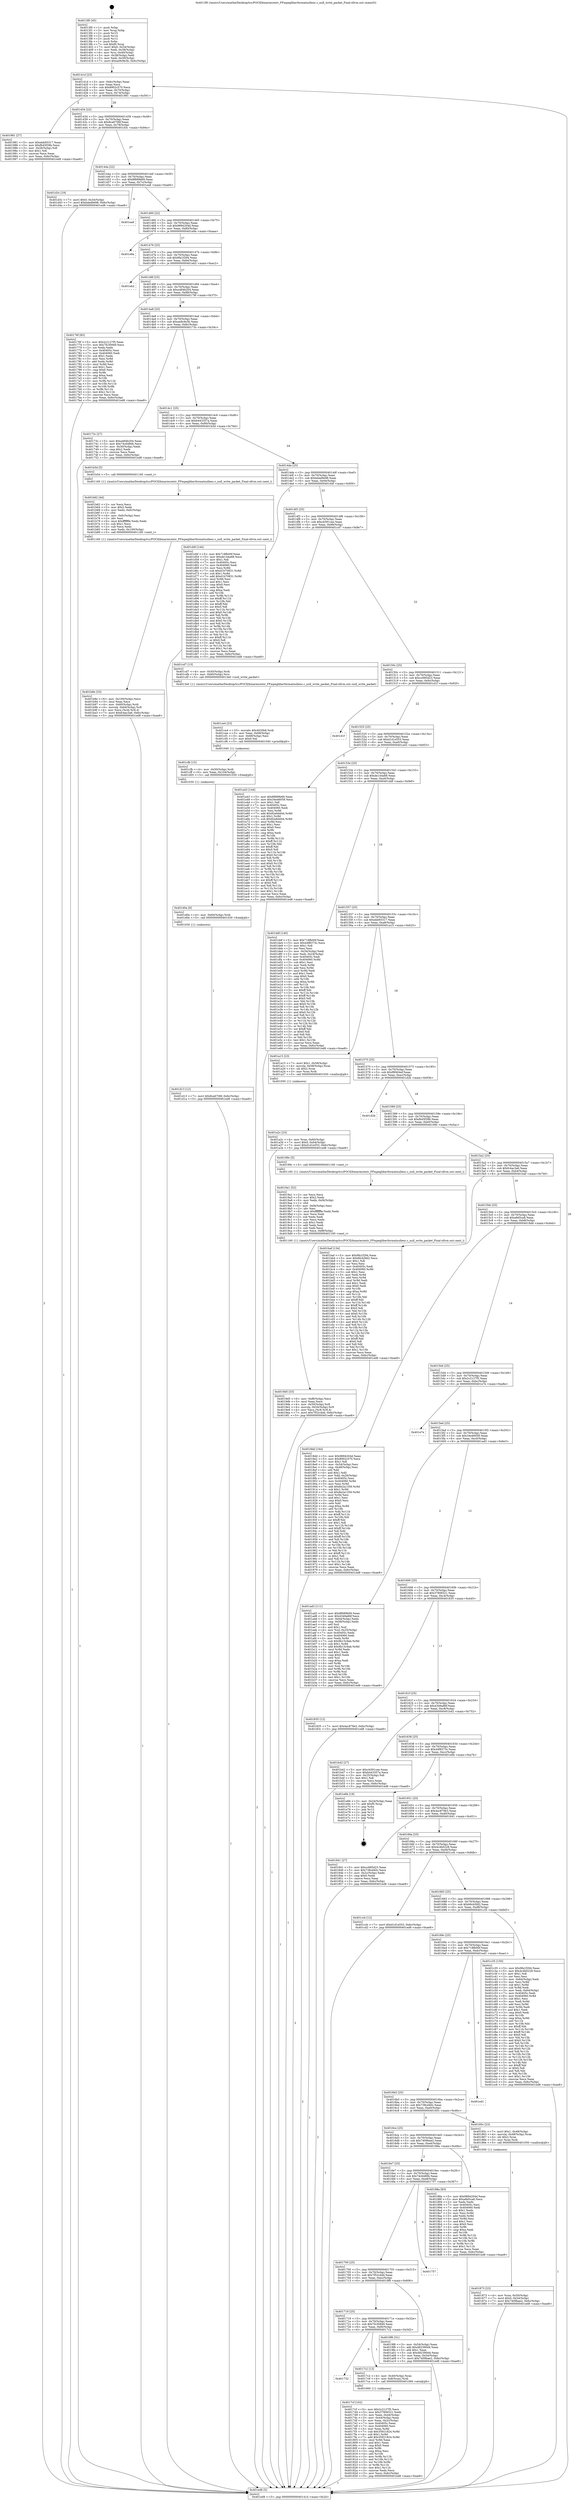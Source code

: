 digraph "0x4013f0" {
  label = "0x4013f0 (/mnt/c/Users/mathe/Desktop/tcc/POCII/binaries/extr_FFmpeglibavformatnullenc.c_null_write_packet_Final-ollvm.out::main(0))"
  labelloc = "t"
  node[shape=record]

  Entry [label="",width=0.3,height=0.3,shape=circle,fillcolor=black,style=filled]
  "0x40141d" [label="{
     0x40141d [23]\l
     | [instrs]\l
     &nbsp;&nbsp;0x40141d \<+3\>: mov -0x6c(%rbp),%eax\l
     &nbsp;&nbsp;0x401420 \<+2\>: mov %eax,%ecx\l
     &nbsp;&nbsp;0x401422 \<+6\>: sub $0x8902c570,%ecx\l
     &nbsp;&nbsp;0x401428 \<+3\>: mov %eax,-0x70(%rbp)\l
     &nbsp;&nbsp;0x40142b \<+3\>: mov %ecx,-0x74(%rbp)\l
     &nbsp;&nbsp;0x40142e \<+6\>: je 0000000000401981 \<main+0x591\>\l
  }"]
  "0x401981" [label="{
     0x401981 [27]\l
     | [instrs]\l
     &nbsp;&nbsp;0x401981 \<+5\>: mov $0xebb93317,%eax\l
     &nbsp;&nbsp;0x401986 \<+5\>: mov $0xfb45f39b,%ecx\l
     &nbsp;&nbsp;0x40198b \<+3\>: mov -0x26(%rbp),%dl\l
     &nbsp;&nbsp;0x40198e \<+3\>: test $0x1,%dl\l
     &nbsp;&nbsp;0x401991 \<+3\>: cmovne %ecx,%eax\l
     &nbsp;&nbsp;0x401994 \<+3\>: mov %eax,-0x6c(%rbp)\l
     &nbsp;&nbsp;0x401997 \<+5\>: jmp 0000000000401ed8 \<main+0xae8\>\l
  }"]
  "0x401434" [label="{
     0x401434 [22]\l
     | [instrs]\l
     &nbsp;&nbsp;0x401434 \<+5\>: jmp 0000000000401439 \<main+0x49\>\l
     &nbsp;&nbsp;0x401439 \<+3\>: mov -0x70(%rbp),%eax\l
     &nbsp;&nbsp;0x40143c \<+5\>: sub $0x8ca6706f,%eax\l
     &nbsp;&nbsp;0x401441 \<+3\>: mov %eax,-0x78(%rbp)\l
     &nbsp;&nbsp;0x401444 \<+6\>: je 0000000000401d3c \<main+0x94c\>\l
  }"]
  Exit [label="",width=0.3,height=0.3,shape=circle,fillcolor=black,style=filled,peripheries=2]
  "0x401d3c" [label="{
     0x401d3c [19]\l
     | [instrs]\l
     &nbsp;&nbsp;0x401d3c \<+7\>: movl $0x0,-0x34(%rbp)\l
     &nbsp;&nbsp;0x401d43 \<+7\>: movl $0xbdad9e98,-0x6c(%rbp)\l
     &nbsp;&nbsp;0x401d4a \<+5\>: jmp 0000000000401ed8 \<main+0xae8\>\l
  }"]
  "0x40144a" [label="{
     0x40144a [22]\l
     | [instrs]\l
     &nbsp;&nbsp;0x40144a \<+5\>: jmp 000000000040144f \<main+0x5f\>\l
     &nbsp;&nbsp;0x40144f \<+3\>: mov -0x70(%rbp),%eax\l
     &nbsp;&nbsp;0x401452 \<+5\>: sub $0x8f689b69,%eax\l
     &nbsp;&nbsp;0x401457 \<+3\>: mov %eax,-0x7c(%rbp)\l
     &nbsp;&nbsp;0x40145a \<+6\>: je 0000000000401ea6 \<main+0xab6\>\l
  }"]
  "0x401d13" [label="{
     0x401d13 [12]\l
     | [instrs]\l
     &nbsp;&nbsp;0x401d13 \<+7\>: movl $0x8ca6706f,-0x6c(%rbp)\l
     &nbsp;&nbsp;0x401d1a \<+5\>: jmp 0000000000401ed8 \<main+0xae8\>\l
  }"]
  "0x401ea6" [label="{
     0x401ea6\l
  }", style=dashed]
  "0x401460" [label="{
     0x401460 [22]\l
     | [instrs]\l
     &nbsp;&nbsp;0x401460 \<+5\>: jmp 0000000000401465 \<main+0x75\>\l
     &nbsp;&nbsp;0x401465 \<+3\>: mov -0x70(%rbp),%eax\l
     &nbsp;&nbsp;0x401468 \<+5\>: sub $0x9894204d,%eax\l
     &nbsp;&nbsp;0x40146d \<+3\>: mov %eax,-0x80(%rbp)\l
     &nbsp;&nbsp;0x401470 \<+6\>: je 0000000000401e9a \<main+0xaaa\>\l
  }"]
  "0x401d0a" [label="{
     0x401d0a [9]\l
     | [instrs]\l
     &nbsp;&nbsp;0x401d0a \<+4\>: mov -0x60(%rbp),%rdi\l
     &nbsp;&nbsp;0x401d0e \<+5\>: call 0000000000401030 \<free@plt\>\l
     | [calls]\l
     &nbsp;&nbsp;0x401030 \{1\} (unknown)\l
  }"]
  "0x401e9a" [label="{
     0x401e9a\l
  }", style=dashed]
  "0x401476" [label="{
     0x401476 [25]\l
     | [instrs]\l
     &nbsp;&nbsp;0x401476 \<+5\>: jmp 000000000040147b \<main+0x8b\>\l
     &nbsp;&nbsp;0x40147b \<+3\>: mov -0x70(%rbp),%eax\l
     &nbsp;&nbsp;0x40147e \<+5\>: sub $0x9fa1f294,%eax\l
     &nbsp;&nbsp;0x401483 \<+6\>: mov %eax,-0x84(%rbp)\l
     &nbsp;&nbsp;0x401489 \<+6\>: je 0000000000401eb2 \<main+0xac2\>\l
  }"]
  "0x401cfb" [label="{
     0x401cfb [15]\l
     | [instrs]\l
     &nbsp;&nbsp;0x401cfb \<+4\>: mov -0x50(%rbp),%rdi\l
     &nbsp;&nbsp;0x401cff \<+6\>: mov %eax,-0x104(%rbp)\l
     &nbsp;&nbsp;0x401d05 \<+5\>: call 0000000000401030 \<free@plt\>\l
     | [calls]\l
     &nbsp;&nbsp;0x401030 \{1\} (unknown)\l
  }"]
  "0x401eb2" [label="{
     0x401eb2\l
  }", style=dashed]
  "0x40148f" [label="{
     0x40148f [25]\l
     | [instrs]\l
     &nbsp;&nbsp;0x40148f \<+5\>: jmp 0000000000401494 \<main+0xa4\>\l
     &nbsp;&nbsp;0x401494 \<+3\>: mov -0x70(%rbp),%eax\l
     &nbsp;&nbsp;0x401497 \<+5\>: sub $0xa484b204,%eax\l
     &nbsp;&nbsp;0x40149c \<+6\>: mov %eax,-0x88(%rbp)\l
     &nbsp;&nbsp;0x4014a2 \<+6\>: je 000000000040176f \<main+0x37f\>\l
  }"]
  "0x401ce4" [label="{
     0x401ce4 [23]\l
     | [instrs]\l
     &nbsp;&nbsp;0x401ce4 \<+10\>: movabs $0x4020b6,%rdi\l
     &nbsp;&nbsp;0x401cee \<+3\>: mov %eax,-0x68(%rbp)\l
     &nbsp;&nbsp;0x401cf1 \<+3\>: mov -0x68(%rbp),%esi\l
     &nbsp;&nbsp;0x401cf4 \<+2\>: mov $0x0,%al\l
     &nbsp;&nbsp;0x401cf6 \<+5\>: call 0000000000401040 \<printf@plt\>\l
     | [calls]\l
     &nbsp;&nbsp;0x401040 \{1\} (unknown)\l
  }"]
  "0x40176f" [label="{
     0x40176f [83]\l
     | [instrs]\l
     &nbsp;&nbsp;0x40176f \<+5\>: mov $0x2c2127f5,%eax\l
     &nbsp;&nbsp;0x401774 \<+5\>: mov $0x7fc30949,%ecx\l
     &nbsp;&nbsp;0x401779 \<+2\>: xor %edx,%edx\l
     &nbsp;&nbsp;0x40177b \<+7\>: mov 0x40405c,%esi\l
     &nbsp;&nbsp;0x401782 \<+7\>: mov 0x404060,%edi\l
     &nbsp;&nbsp;0x401789 \<+3\>: sub $0x1,%edx\l
     &nbsp;&nbsp;0x40178c \<+3\>: mov %esi,%r8d\l
     &nbsp;&nbsp;0x40178f \<+3\>: add %edx,%r8d\l
     &nbsp;&nbsp;0x401792 \<+4\>: imul %r8d,%esi\l
     &nbsp;&nbsp;0x401796 \<+3\>: and $0x1,%esi\l
     &nbsp;&nbsp;0x401799 \<+3\>: cmp $0x0,%esi\l
     &nbsp;&nbsp;0x40179c \<+4\>: sete %r9b\l
     &nbsp;&nbsp;0x4017a0 \<+3\>: cmp $0xa,%edi\l
     &nbsp;&nbsp;0x4017a3 \<+4\>: setl %r10b\l
     &nbsp;&nbsp;0x4017a7 \<+3\>: mov %r9b,%r11b\l
     &nbsp;&nbsp;0x4017aa \<+3\>: and %r10b,%r11b\l
     &nbsp;&nbsp;0x4017ad \<+3\>: xor %r10b,%r9b\l
     &nbsp;&nbsp;0x4017b0 \<+3\>: or %r9b,%r11b\l
     &nbsp;&nbsp;0x4017b3 \<+4\>: test $0x1,%r11b\l
     &nbsp;&nbsp;0x4017b7 \<+3\>: cmovne %ecx,%eax\l
     &nbsp;&nbsp;0x4017ba \<+3\>: mov %eax,-0x6c(%rbp)\l
     &nbsp;&nbsp;0x4017bd \<+5\>: jmp 0000000000401ed8 \<main+0xae8\>\l
  }"]
  "0x4014a8" [label="{
     0x4014a8 [25]\l
     | [instrs]\l
     &nbsp;&nbsp;0x4014a8 \<+5\>: jmp 00000000004014ad \<main+0xbd\>\l
     &nbsp;&nbsp;0x4014ad \<+3\>: mov -0x70(%rbp),%eax\l
     &nbsp;&nbsp;0x4014b0 \<+5\>: sub $0xae9c9e3b,%eax\l
     &nbsp;&nbsp;0x4014b5 \<+6\>: mov %eax,-0x8c(%rbp)\l
     &nbsp;&nbsp;0x4014bb \<+6\>: je 000000000040173c \<main+0x34c\>\l
  }"]
  "0x401b8e" [label="{
     0x401b8e [33]\l
     | [instrs]\l
     &nbsp;&nbsp;0x401b8e \<+6\>: mov -0x100(%rbp),%ecx\l
     &nbsp;&nbsp;0x401b94 \<+3\>: imul %eax,%ecx\l
     &nbsp;&nbsp;0x401b97 \<+4\>: mov -0x60(%rbp),%rdi\l
     &nbsp;&nbsp;0x401b9b \<+4\>: movslq -0x64(%rbp),%r8\l
     &nbsp;&nbsp;0x401b9f \<+4\>: mov %ecx,(%rdi,%r8,4)\l
     &nbsp;&nbsp;0x401ba3 \<+7\>: movl $0xfc4ac3a6,-0x6c(%rbp)\l
     &nbsp;&nbsp;0x401baa \<+5\>: jmp 0000000000401ed8 \<main+0xae8\>\l
  }"]
  "0x40173c" [label="{
     0x40173c [27]\l
     | [instrs]\l
     &nbsp;&nbsp;0x40173c \<+5\>: mov $0xa484b204,%eax\l
     &nbsp;&nbsp;0x401741 \<+5\>: mov $0x74c6480b,%ecx\l
     &nbsp;&nbsp;0x401746 \<+3\>: mov -0x30(%rbp),%edx\l
     &nbsp;&nbsp;0x401749 \<+3\>: cmp $0x2,%edx\l
     &nbsp;&nbsp;0x40174c \<+3\>: cmovne %ecx,%eax\l
     &nbsp;&nbsp;0x40174f \<+3\>: mov %eax,-0x6c(%rbp)\l
     &nbsp;&nbsp;0x401752 \<+5\>: jmp 0000000000401ed8 \<main+0xae8\>\l
  }"]
  "0x4014c1" [label="{
     0x4014c1 [25]\l
     | [instrs]\l
     &nbsp;&nbsp;0x4014c1 \<+5\>: jmp 00000000004014c6 \<main+0xd6\>\l
     &nbsp;&nbsp;0x4014c6 \<+3\>: mov -0x70(%rbp),%eax\l
     &nbsp;&nbsp;0x4014c9 \<+5\>: sub $0xb443357a,%eax\l
     &nbsp;&nbsp;0x4014ce \<+6\>: mov %eax,-0x90(%rbp)\l
     &nbsp;&nbsp;0x4014d4 \<+6\>: je 0000000000401b5d \<main+0x76d\>\l
  }"]
  "0x401ed8" [label="{
     0x401ed8 [5]\l
     | [instrs]\l
     &nbsp;&nbsp;0x401ed8 \<+5\>: jmp 000000000040141d \<main+0x2d\>\l
  }"]
  "0x4013f0" [label="{
     0x4013f0 [45]\l
     | [instrs]\l
     &nbsp;&nbsp;0x4013f0 \<+1\>: push %rbp\l
     &nbsp;&nbsp;0x4013f1 \<+3\>: mov %rsp,%rbp\l
     &nbsp;&nbsp;0x4013f4 \<+2\>: push %r15\l
     &nbsp;&nbsp;0x4013f6 \<+2\>: push %r14\l
     &nbsp;&nbsp;0x4013f8 \<+2\>: push %r12\l
     &nbsp;&nbsp;0x4013fa \<+1\>: push %rbx\l
     &nbsp;&nbsp;0x4013fb \<+7\>: sub $0xf0,%rsp\l
     &nbsp;&nbsp;0x401402 \<+7\>: movl $0x0,-0x34(%rbp)\l
     &nbsp;&nbsp;0x401409 \<+3\>: mov %edi,-0x38(%rbp)\l
     &nbsp;&nbsp;0x40140c \<+4\>: mov %rsi,-0x40(%rbp)\l
     &nbsp;&nbsp;0x401410 \<+3\>: mov -0x38(%rbp),%edi\l
     &nbsp;&nbsp;0x401413 \<+3\>: mov %edi,-0x30(%rbp)\l
     &nbsp;&nbsp;0x401416 \<+7\>: movl $0xae9c9e3b,-0x6c(%rbp)\l
  }"]
  "0x401b62" [label="{
     0x401b62 [44]\l
     | [instrs]\l
     &nbsp;&nbsp;0x401b62 \<+2\>: xor %ecx,%ecx\l
     &nbsp;&nbsp;0x401b64 \<+5\>: mov $0x2,%edx\l
     &nbsp;&nbsp;0x401b69 \<+6\>: mov %edx,-0xfc(%rbp)\l
     &nbsp;&nbsp;0x401b6f \<+1\>: cltd\l
     &nbsp;&nbsp;0x401b70 \<+6\>: mov -0xfc(%rbp),%esi\l
     &nbsp;&nbsp;0x401b76 \<+2\>: idiv %esi\l
     &nbsp;&nbsp;0x401b78 \<+6\>: imul $0xfffffffe,%edx,%edx\l
     &nbsp;&nbsp;0x401b7e \<+3\>: sub $0x1,%ecx\l
     &nbsp;&nbsp;0x401b81 \<+2\>: sub %ecx,%edx\l
     &nbsp;&nbsp;0x401b83 \<+6\>: mov %edx,-0x100(%rbp)\l
     &nbsp;&nbsp;0x401b89 \<+5\>: call 0000000000401160 \<next_i\>\l
     | [calls]\l
     &nbsp;&nbsp;0x401160 \{1\} (/mnt/c/Users/mathe/Desktop/tcc/POCII/binaries/extr_FFmpeglibavformatnullenc.c_null_write_packet_Final-ollvm.out::next_i)\l
  }"]
  "0x401b5d" [label="{
     0x401b5d [5]\l
     | [instrs]\l
     &nbsp;&nbsp;0x401b5d \<+5\>: call 0000000000401160 \<next_i\>\l
     | [calls]\l
     &nbsp;&nbsp;0x401160 \{1\} (/mnt/c/Users/mathe/Desktop/tcc/POCII/binaries/extr_FFmpeglibavformatnullenc.c_null_write_packet_Final-ollvm.out::next_i)\l
  }"]
  "0x4014da" [label="{
     0x4014da [25]\l
     | [instrs]\l
     &nbsp;&nbsp;0x4014da \<+5\>: jmp 00000000004014df \<main+0xef\>\l
     &nbsp;&nbsp;0x4014df \<+3\>: mov -0x70(%rbp),%eax\l
     &nbsp;&nbsp;0x4014e2 \<+5\>: sub $0xbdad9e98,%eax\l
     &nbsp;&nbsp;0x4014e7 \<+6\>: mov %eax,-0x94(%rbp)\l
     &nbsp;&nbsp;0x4014ed \<+6\>: je 0000000000401d4f \<main+0x95f\>\l
  }"]
  "0x401a2c" [label="{
     0x401a2c [23]\l
     | [instrs]\l
     &nbsp;&nbsp;0x401a2c \<+4\>: mov %rax,-0x60(%rbp)\l
     &nbsp;&nbsp;0x401a30 \<+7\>: movl $0x0,-0x64(%rbp)\l
     &nbsp;&nbsp;0x401a37 \<+7\>: movl $0xd1d1e553,-0x6c(%rbp)\l
     &nbsp;&nbsp;0x401a3e \<+5\>: jmp 0000000000401ed8 \<main+0xae8\>\l
  }"]
  "0x401d4f" [label="{
     0x401d4f [144]\l
     | [instrs]\l
     &nbsp;&nbsp;0x401d4f \<+5\>: mov $0x718fb00f,%eax\l
     &nbsp;&nbsp;0x401d54 \<+5\>: mov $0xde144a68,%ecx\l
     &nbsp;&nbsp;0x401d59 \<+2\>: mov $0x1,%dl\l
     &nbsp;&nbsp;0x401d5b \<+7\>: mov 0x40405c,%esi\l
     &nbsp;&nbsp;0x401d62 \<+7\>: mov 0x404060,%edi\l
     &nbsp;&nbsp;0x401d69 \<+3\>: mov %esi,%r8d\l
     &nbsp;&nbsp;0x401d6c \<+7\>: sub $0xd1b70831,%r8d\l
     &nbsp;&nbsp;0x401d73 \<+4\>: sub $0x1,%r8d\l
     &nbsp;&nbsp;0x401d77 \<+7\>: add $0xd1b70831,%r8d\l
     &nbsp;&nbsp;0x401d7e \<+4\>: imul %r8d,%esi\l
     &nbsp;&nbsp;0x401d82 \<+3\>: and $0x1,%esi\l
     &nbsp;&nbsp;0x401d85 \<+3\>: cmp $0x0,%esi\l
     &nbsp;&nbsp;0x401d88 \<+4\>: sete %r9b\l
     &nbsp;&nbsp;0x401d8c \<+3\>: cmp $0xa,%edi\l
     &nbsp;&nbsp;0x401d8f \<+4\>: setl %r10b\l
     &nbsp;&nbsp;0x401d93 \<+3\>: mov %r9b,%r11b\l
     &nbsp;&nbsp;0x401d96 \<+4\>: xor $0xff,%r11b\l
     &nbsp;&nbsp;0x401d9a \<+3\>: mov %r10b,%bl\l
     &nbsp;&nbsp;0x401d9d \<+3\>: xor $0xff,%bl\l
     &nbsp;&nbsp;0x401da0 \<+3\>: xor $0x0,%dl\l
     &nbsp;&nbsp;0x401da3 \<+3\>: mov %r11b,%r14b\l
     &nbsp;&nbsp;0x401da6 \<+4\>: and $0x0,%r14b\l
     &nbsp;&nbsp;0x401daa \<+3\>: and %dl,%r9b\l
     &nbsp;&nbsp;0x401dad \<+3\>: mov %bl,%r15b\l
     &nbsp;&nbsp;0x401db0 \<+4\>: and $0x0,%r15b\l
     &nbsp;&nbsp;0x401db4 \<+3\>: and %dl,%r10b\l
     &nbsp;&nbsp;0x401db7 \<+3\>: or %r9b,%r14b\l
     &nbsp;&nbsp;0x401dba \<+3\>: or %r10b,%r15b\l
     &nbsp;&nbsp;0x401dbd \<+3\>: xor %r15b,%r14b\l
     &nbsp;&nbsp;0x401dc0 \<+3\>: or %bl,%r11b\l
     &nbsp;&nbsp;0x401dc3 \<+4\>: xor $0xff,%r11b\l
     &nbsp;&nbsp;0x401dc7 \<+3\>: or $0x0,%dl\l
     &nbsp;&nbsp;0x401dca \<+3\>: and %dl,%r11b\l
     &nbsp;&nbsp;0x401dcd \<+3\>: or %r11b,%r14b\l
     &nbsp;&nbsp;0x401dd0 \<+4\>: test $0x1,%r14b\l
     &nbsp;&nbsp;0x401dd4 \<+3\>: cmovne %ecx,%eax\l
     &nbsp;&nbsp;0x401dd7 \<+3\>: mov %eax,-0x6c(%rbp)\l
     &nbsp;&nbsp;0x401dda \<+5\>: jmp 0000000000401ed8 \<main+0xae8\>\l
  }"]
  "0x4014f3" [label="{
     0x4014f3 [25]\l
     | [instrs]\l
     &nbsp;&nbsp;0x4014f3 \<+5\>: jmp 00000000004014f8 \<main+0x108\>\l
     &nbsp;&nbsp;0x4014f8 \<+3\>: mov -0x70(%rbp),%eax\l
     &nbsp;&nbsp;0x4014fb \<+5\>: sub $0xcb591cee,%eax\l
     &nbsp;&nbsp;0x401500 \<+6\>: mov %eax,-0x98(%rbp)\l
     &nbsp;&nbsp;0x401506 \<+6\>: je 0000000000401cd7 \<main+0x8e7\>\l
  }"]
  "0x4019d5" [label="{
     0x4019d5 [33]\l
     | [instrs]\l
     &nbsp;&nbsp;0x4019d5 \<+6\>: mov -0xf8(%rbp),%ecx\l
     &nbsp;&nbsp;0x4019db \<+3\>: imul %eax,%ecx\l
     &nbsp;&nbsp;0x4019de \<+4\>: mov -0x50(%rbp),%r8\l
     &nbsp;&nbsp;0x4019e2 \<+4\>: movslq -0x54(%rbp),%r9\l
     &nbsp;&nbsp;0x4019e6 \<+4\>: mov %ecx,(%r8,%r9,4)\l
     &nbsp;&nbsp;0x4019ea \<+7\>: movl $0x7f52c4dd,-0x6c(%rbp)\l
     &nbsp;&nbsp;0x4019f1 \<+5\>: jmp 0000000000401ed8 \<main+0xae8\>\l
  }"]
  "0x401cd7" [label="{
     0x401cd7 [13]\l
     | [instrs]\l
     &nbsp;&nbsp;0x401cd7 \<+4\>: mov -0x50(%rbp),%rdi\l
     &nbsp;&nbsp;0x401cdb \<+4\>: mov -0x60(%rbp),%rsi\l
     &nbsp;&nbsp;0x401cdf \<+5\>: call 00000000004013e0 \<null_write_packet\>\l
     | [calls]\l
     &nbsp;&nbsp;0x4013e0 \{1\} (/mnt/c/Users/mathe/Desktop/tcc/POCII/binaries/extr_FFmpeglibavformatnullenc.c_null_write_packet_Final-ollvm.out::null_write_packet)\l
  }"]
  "0x40150c" [label="{
     0x40150c [25]\l
     | [instrs]\l
     &nbsp;&nbsp;0x40150c \<+5\>: jmp 0000000000401511 \<main+0x121\>\l
     &nbsp;&nbsp;0x401511 \<+3\>: mov -0x70(%rbp),%eax\l
     &nbsp;&nbsp;0x401514 \<+5\>: sub $0xcc685d23,%eax\l
     &nbsp;&nbsp;0x401519 \<+6\>: mov %eax,-0x9c(%rbp)\l
     &nbsp;&nbsp;0x40151f \<+6\>: je 0000000000401d1f \<main+0x92f\>\l
  }"]
  "0x4019a1" [label="{
     0x4019a1 [52]\l
     | [instrs]\l
     &nbsp;&nbsp;0x4019a1 \<+2\>: xor %ecx,%ecx\l
     &nbsp;&nbsp;0x4019a3 \<+5\>: mov $0x2,%edx\l
     &nbsp;&nbsp;0x4019a8 \<+6\>: mov %edx,-0xf4(%rbp)\l
     &nbsp;&nbsp;0x4019ae \<+1\>: cltd\l
     &nbsp;&nbsp;0x4019af \<+6\>: mov -0xf4(%rbp),%esi\l
     &nbsp;&nbsp;0x4019b5 \<+2\>: idiv %esi\l
     &nbsp;&nbsp;0x4019b7 \<+6\>: imul $0xfffffffe,%edx,%edx\l
     &nbsp;&nbsp;0x4019bd \<+2\>: mov %ecx,%edi\l
     &nbsp;&nbsp;0x4019bf \<+2\>: sub %edx,%edi\l
     &nbsp;&nbsp;0x4019c1 \<+2\>: mov %ecx,%edx\l
     &nbsp;&nbsp;0x4019c3 \<+3\>: sub $0x1,%edx\l
     &nbsp;&nbsp;0x4019c6 \<+2\>: add %edx,%edi\l
     &nbsp;&nbsp;0x4019c8 \<+2\>: sub %edi,%ecx\l
     &nbsp;&nbsp;0x4019ca \<+6\>: mov %ecx,-0xf8(%rbp)\l
     &nbsp;&nbsp;0x4019d0 \<+5\>: call 0000000000401160 \<next_i\>\l
     | [calls]\l
     &nbsp;&nbsp;0x401160 \{1\} (/mnt/c/Users/mathe/Desktop/tcc/POCII/binaries/extr_FFmpeglibavformatnullenc.c_null_write_packet_Final-ollvm.out::next_i)\l
  }"]
  "0x401d1f" [label="{
     0x401d1f\l
  }", style=dashed]
  "0x401525" [label="{
     0x401525 [25]\l
     | [instrs]\l
     &nbsp;&nbsp;0x401525 \<+5\>: jmp 000000000040152a \<main+0x13a\>\l
     &nbsp;&nbsp;0x40152a \<+3\>: mov -0x70(%rbp),%eax\l
     &nbsp;&nbsp;0x40152d \<+5\>: sub $0xd1d1e553,%eax\l
     &nbsp;&nbsp;0x401532 \<+6\>: mov %eax,-0xa0(%rbp)\l
     &nbsp;&nbsp;0x401538 \<+6\>: je 0000000000401a43 \<main+0x653\>\l
  }"]
  "0x401873" [label="{
     0x401873 [23]\l
     | [instrs]\l
     &nbsp;&nbsp;0x401873 \<+4\>: mov %rax,-0x50(%rbp)\l
     &nbsp;&nbsp;0x401877 \<+7\>: movl $0x0,-0x54(%rbp)\l
     &nbsp;&nbsp;0x40187e \<+7\>: movl $0x7409bae2,-0x6c(%rbp)\l
     &nbsp;&nbsp;0x401885 \<+5\>: jmp 0000000000401ed8 \<main+0xae8\>\l
  }"]
  "0x401a43" [label="{
     0x401a43 [144]\l
     | [instrs]\l
     &nbsp;&nbsp;0x401a43 \<+5\>: mov $0x8f689b69,%eax\l
     &nbsp;&nbsp;0x401a48 \<+5\>: mov $0x34e46059,%ecx\l
     &nbsp;&nbsp;0x401a4d \<+2\>: mov $0x1,%dl\l
     &nbsp;&nbsp;0x401a4f \<+7\>: mov 0x40405c,%esi\l
     &nbsp;&nbsp;0x401a56 \<+7\>: mov 0x404060,%edi\l
     &nbsp;&nbsp;0x401a5d \<+3\>: mov %esi,%r8d\l
     &nbsp;&nbsp;0x401a60 \<+7\>: add $0x82e6dd44,%r8d\l
     &nbsp;&nbsp;0x401a67 \<+4\>: sub $0x1,%r8d\l
     &nbsp;&nbsp;0x401a6b \<+7\>: sub $0x82e6dd44,%r8d\l
     &nbsp;&nbsp;0x401a72 \<+4\>: imul %r8d,%esi\l
     &nbsp;&nbsp;0x401a76 \<+3\>: and $0x1,%esi\l
     &nbsp;&nbsp;0x401a79 \<+3\>: cmp $0x0,%esi\l
     &nbsp;&nbsp;0x401a7c \<+4\>: sete %r9b\l
     &nbsp;&nbsp;0x401a80 \<+3\>: cmp $0xa,%edi\l
     &nbsp;&nbsp;0x401a83 \<+4\>: setl %r10b\l
     &nbsp;&nbsp;0x401a87 \<+3\>: mov %r9b,%r11b\l
     &nbsp;&nbsp;0x401a8a \<+4\>: xor $0xff,%r11b\l
     &nbsp;&nbsp;0x401a8e \<+3\>: mov %r10b,%bl\l
     &nbsp;&nbsp;0x401a91 \<+3\>: xor $0xff,%bl\l
     &nbsp;&nbsp;0x401a94 \<+3\>: xor $0x0,%dl\l
     &nbsp;&nbsp;0x401a97 \<+3\>: mov %r11b,%r14b\l
     &nbsp;&nbsp;0x401a9a \<+4\>: and $0x0,%r14b\l
     &nbsp;&nbsp;0x401a9e \<+3\>: and %dl,%r9b\l
     &nbsp;&nbsp;0x401aa1 \<+3\>: mov %bl,%r15b\l
     &nbsp;&nbsp;0x401aa4 \<+4\>: and $0x0,%r15b\l
     &nbsp;&nbsp;0x401aa8 \<+3\>: and %dl,%r10b\l
     &nbsp;&nbsp;0x401aab \<+3\>: or %r9b,%r14b\l
     &nbsp;&nbsp;0x401aae \<+3\>: or %r10b,%r15b\l
     &nbsp;&nbsp;0x401ab1 \<+3\>: xor %r15b,%r14b\l
     &nbsp;&nbsp;0x401ab4 \<+3\>: or %bl,%r11b\l
     &nbsp;&nbsp;0x401ab7 \<+4\>: xor $0xff,%r11b\l
     &nbsp;&nbsp;0x401abb \<+3\>: or $0x0,%dl\l
     &nbsp;&nbsp;0x401abe \<+3\>: and %dl,%r11b\l
     &nbsp;&nbsp;0x401ac1 \<+3\>: or %r11b,%r14b\l
     &nbsp;&nbsp;0x401ac4 \<+4\>: test $0x1,%r14b\l
     &nbsp;&nbsp;0x401ac8 \<+3\>: cmovne %ecx,%eax\l
     &nbsp;&nbsp;0x401acb \<+3\>: mov %eax,-0x6c(%rbp)\l
     &nbsp;&nbsp;0x401ace \<+5\>: jmp 0000000000401ed8 \<main+0xae8\>\l
  }"]
  "0x40153e" [label="{
     0x40153e [25]\l
     | [instrs]\l
     &nbsp;&nbsp;0x40153e \<+5\>: jmp 0000000000401543 \<main+0x153\>\l
     &nbsp;&nbsp;0x401543 \<+3\>: mov -0x70(%rbp),%eax\l
     &nbsp;&nbsp;0x401546 \<+5\>: sub $0xde144a68,%eax\l
     &nbsp;&nbsp;0x40154b \<+6\>: mov %eax,-0xa4(%rbp)\l
     &nbsp;&nbsp;0x401551 \<+6\>: je 0000000000401ddf \<main+0x9ef\>\l
  }"]
  "0x4017cf" [label="{
     0x4017cf [102]\l
     | [instrs]\l
     &nbsp;&nbsp;0x4017cf \<+5\>: mov $0x2c2127f5,%ecx\l
     &nbsp;&nbsp;0x4017d4 \<+5\>: mov $0x37806521,%edx\l
     &nbsp;&nbsp;0x4017d9 \<+3\>: mov %eax,-0x44(%rbp)\l
     &nbsp;&nbsp;0x4017dc \<+3\>: mov -0x44(%rbp),%eax\l
     &nbsp;&nbsp;0x4017df \<+3\>: mov %eax,-0x2c(%rbp)\l
     &nbsp;&nbsp;0x4017e2 \<+7\>: mov 0x40405c,%eax\l
     &nbsp;&nbsp;0x4017e9 \<+7\>: mov 0x404060,%esi\l
     &nbsp;&nbsp;0x4017f0 \<+3\>: mov %eax,%r8d\l
     &nbsp;&nbsp;0x4017f3 \<+7\>: sub $0x35921824,%r8d\l
     &nbsp;&nbsp;0x4017fa \<+4\>: sub $0x1,%r8d\l
     &nbsp;&nbsp;0x4017fe \<+7\>: add $0x35921824,%r8d\l
     &nbsp;&nbsp;0x401805 \<+4\>: imul %r8d,%eax\l
     &nbsp;&nbsp;0x401809 \<+3\>: and $0x1,%eax\l
     &nbsp;&nbsp;0x40180c \<+3\>: cmp $0x0,%eax\l
     &nbsp;&nbsp;0x40180f \<+4\>: sete %r9b\l
     &nbsp;&nbsp;0x401813 \<+3\>: cmp $0xa,%esi\l
     &nbsp;&nbsp;0x401816 \<+4\>: setl %r10b\l
     &nbsp;&nbsp;0x40181a \<+3\>: mov %r9b,%r11b\l
     &nbsp;&nbsp;0x40181d \<+3\>: and %r10b,%r11b\l
     &nbsp;&nbsp;0x401820 \<+3\>: xor %r10b,%r9b\l
     &nbsp;&nbsp;0x401823 \<+3\>: or %r9b,%r11b\l
     &nbsp;&nbsp;0x401826 \<+4\>: test $0x1,%r11b\l
     &nbsp;&nbsp;0x40182a \<+3\>: cmovne %edx,%ecx\l
     &nbsp;&nbsp;0x40182d \<+3\>: mov %ecx,-0x6c(%rbp)\l
     &nbsp;&nbsp;0x401830 \<+5\>: jmp 0000000000401ed8 \<main+0xae8\>\l
  }"]
  "0x401ddf" [label="{
     0x401ddf [140]\l
     | [instrs]\l
     &nbsp;&nbsp;0x401ddf \<+5\>: mov $0x718fb00f,%eax\l
     &nbsp;&nbsp;0x401de4 \<+5\>: mov $0x44f8373c,%ecx\l
     &nbsp;&nbsp;0x401de9 \<+2\>: mov $0x1,%dl\l
     &nbsp;&nbsp;0x401deb \<+2\>: xor %esi,%esi\l
     &nbsp;&nbsp;0x401ded \<+3\>: mov -0x34(%rbp),%edi\l
     &nbsp;&nbsp;0x401df0 \<+3\>: mov %edi,-0x24(%rbp)\l
     &nbsp;&nbsp;0x401df3 \<+7\>: mov 0x40405c,%edi\l
     &nbsp;&nbsp;0x401dfa \<+8\>: mov 0x404060,%r8d\l
     &nbsp;&nbsp;0x401e02 \<+3\>: sub $0x1,%esi\l
     &nbsp;&nbsp;0x401e05 \<+3\>: mov %edi,%r9d\l
     &nbsp;&nbsp;0x401e08 \<+3\>: add %esi,%r9d\l
     &nbsp;&nbsp;0x401e0b \<+4\>: imul %r9d,%edi\l
     &nbsp;&nbsp;0x401e0f \<+3\>: and $0x1,%edi\l
     &nbsp;&nbsp;0x401e12 \<+3\>: cmp $0x0,%edi\l
     &nbsp;&nbsp;0x401e15 \<+4\>: sete %r10b\l
     &nbsp;&nbsp;0x401e19 \<+4\>: cmp $0xa,%r8d\l
     &nbsp;&nbsp;0x401e1d \<+4\>: setl %r11b\l
     &nbsp;&nbsp;0x401e21 \<+3\>: mov %r10b,%bl\l
     &nbsp;&nbsp;0x401e24 \<+3\>: xor $0xff,%bl\l
     &nbsp;&nbsp;0x401e27 \<+3\>: mov %r11b,%r14b\l
     &nbsp;&nbsp;0x401e2a \<+4\>: xor $0xff,%r14b\l
     &nbsp;&nbsp;0x401e2e \<+3\>: xor $0x0,%dl\l
     &nbsp;&nbsp;0x401e31 \<+3\>: mov %bl,%r15b\l
     &nbsp;&nbsp;0x401e34 \<+4\>: and $0x0,%r15b\l
     &nbsp;&nbsp;0x401e38 \<+3\>: and %dl,%r10b\l
     &nbsp;&nbsp;0x401e3b \<+3\>: mov %r14b,%r12b\l
     &nbsp;&nbsp;0x401e3e \<+4\>: and $0x0,%r12b\l
     &nbsp;&nbsp;0x401e42 \<+3\>: and %dl,%r11b\l
     &nbsp;&nbsp;0x401e45 \<+3\>: or %r10b,%r15b\l
     &nbsp;&nbsp;0x401e48 \<+3\>: or %r11b,%r12b\l
     &nbsp;&nbsp;0x401e4b \<+3\>: xor %r12b,%r15b\l
     &nbsp;&nbsp;0x401e4e \<+3\>: or %r14b,%bl\l
     &nbsp;&nbsp;0x401e51 \<+3\>: xor $0xff,%bl\l
     &nbsp;&nbsp;0x401e54 \<+3\>: or $0x0,%dl\l
     &nbsp;&nbsp;0x401e57 \<+2\>: and %dl,%bl\l
     &nbsp;&nbsp;0x401e59 \<+3\>: or %bl,%r15b\l
     &nbsp;&nbsp;0x401e5c \<+4\>: test $0x1,%r15b\l
     &nbsp;&nbsp;0x401e60 \<+3\>: cmovne %ecx,%eax\l
     &nbsp;&nbsp;0x401e63 \<+3\>: mov %eax,-0x6c(%rbp)\l
     &nbsp;&nbsp;0x401e66 \<+5\>: jmp 0000000000401ed8 \<main+0xae8\>\l
  }"]
  "0x401557" [label="{
     0x401557 [25]\l
     | [instrs]\l
     &nbsp;&nbsp;0x401557 \<+5\>: jmp 000000000040155c \<main+0x16c\>\l
     &nbsp;&nbsp;0x40155c \<+3\>: mov -0x70(%rbp),%eax\l
     &nbsp;&nbsp;0x40155f \<+5\>: sub $0xebb93317,%eax\l
     &nbsp;&nbsp;0x401564 \<+6\>: mov %eax,-0xa8(%rbp)\l
     &nbsp;&nbsp;0x40156a \<+6\>: je 0000000000401a15 \<main+0x625\>\l
  }"]
  "0x401732" [label="{
     0x401732\l
  }", style=dashed]
  "0x401a15" [label="{
     0x401a15 [23]\l
     | [instrs]\l
     &nbsp;&nbsp;0x401a15 \<+7\>: movl $0x1,-0x58(%rbp)\l
     &nbsp;&nbsp;0x401a1c \<+4\>: movslq -0x58(%rbp),%rax\l
     &nbsp;&nbsp;0x401a20 \<+4\>: shl $0x2,%rax\l
     &nbsp;&nbsp;0x401a24 \<+3\>: mov %rax,%rdi\l
     &nbsp;&nbsp;0x401a27 \<+5\>: call 0000000000401050 \<malloc@plt\>\l
     | [calls]\l
     &nbsp;&nbsp;0x401050 \{1\} (unknown)\l
  }"]
  "0x401570" [label="{
     0x401570 [25]\l
     | [instrs]\l
     &nbsp;&nbsp;0x401570 \<+5\>: jmp 0000000000401575 \<main+0x185\>\l
     &nbsp;&nbsp;0x401575 \<+3\>: mov -0x70(%rbp),%eax\l
     &nbsp;&nbsp;0x401578 \<+5\>: sub $0xf8f404ef,%eax\l
     &nbsp;&nbsp;0x40157d \<+6\>: mov %eax,-0xac(%rbp)\l
     &nbsp;&nbsp;0x401583 \<+6\>: je 0000000000401d2b \<main+0x93b\>\l
  }"]
  "0x4017c2" [label="{
     0x4017c2 [13]\l
     | [instrs]\l
     &nbsp;&nbsp;0x4017c2 \<+4\>: mov -0x40(%rbp),%rax\l
     &nbsp;&nbsp;0x4017c6 \<+4\>: mov 0x8(%rax),%rdi\l
     &nbsp;&nbsp;0x4017ca \<+5\>: call 0000000000401060 \<atoi@plt\>\l
     | [calls]\l
     &nbsp;&nbsp;0x401060 \{1\} (unknown)\l
  }"]
  "0x401d2b" [label="{
     0x401d2b\l
  }", style=dashed]
  "0x401589" [label="{
     0x401589 [25]\l
     | [instrs]\l
     &nbsp;&nbsp;0x401589 \<+5\>: jmp 000000000040158e \<main+0x19e\>\l
     &nbsp;&nbsp;0x40158e \<+3\>: mov -0x70(%rbp),%eax\l
     &nbsp;&nbsp;0x401591 \<+5\>: sub $0xfb45f39b,%eax\l
     &nbsp;&nbsp;0x401596 \<+6\>: mov %eax,-0xb0(%rbp)\l
     &nbsp;&nbsp;0x40159c \<+6\>: je 000000000040199c \<main+0x5ac\>\l
  }"]
  "0x401719" [label="{
     0x401719 [25]\l
     | [instrs]\l
     &nbsp;&nbsp;0x401719 \<+5\>: jmp 000000000040171e \<main+0x32e\>\l
     &nbsp;&nbsp;0x40171e \<+3\>: mov -0x70(%rbp),%eax\l
     &nbsp;&nbsp;0x401721 \<+5\>: sub $0x7fc30949,%eax\l
     &nbsp;&nbsp;0x401726 \<+6\>: mov %eax,-0xf0(%rbp)\l
     &nbsp;&nbsp;0x40172c \<+6\>: je 00000000004017c2 \<main+0x3d2\>\l
  }"]
  "0x40199c" [label="{
     0x40199c [5]\l
     | [instrs]\l
     &nbsp;&nbsp;0x40199c \<+5\>: call 0000000000401160 \<next_i\>\l
     | [calls]\l
     &nbsp;&nbsp;0x401160 \{1\} (/mnt/c/Users/mathe/Desktop/tcc/POCII/binaries/extr_FFmpeglibavformatnullenc.c_null_write_packet_Final-ollvm.out::next_i)\l
  }"]
  "0x4015a2" [label="{
     0x4015a2 [25]\l
     | [instrs]\l
     &nbsp;&nbsp;0x4015a2 \<+5\>: jmp 00000000004015a7 \<main+0x1b7\>\l
     &nbsp;&nbsp;0x4015a7 \<+3\>: mov -0x70(%rbp),%eax\l
     &nbsp;&nbsp;0x4015aa \<+5\>: sub $0xfc4ac3a6,%eax\l
     &nbsp;&nbsp;0x4015af \<+6\>: mov %eax,-0xb4(%rbp)\l
     &nbsp;&nbsp;0x4015b5 \<+6\>: je 0000000000401baf \<main+0x7bf\>\l
  }"]
  "0x4019f6" [label="{
     0x4019f6 [31]\l
     | [instrs]\l
     &nbsp;&nbsp;0x4019f6 \<+3\>: mov -0x54(%rbp),%eax\l
     &nbsp;&nbsp;0x4019f9 \<+5\>: add $0x482390d4,%eax\l
     &nbsp;&nbsp;0x4019fe \<+3\>: add $0x1,%eax\l
     &nbsp;&nbsp;0x401a01 \<+5\>: sub $0x482390d4,%eax\l
     &nbsp;&nbsp;0x401a06 \<+3\>: mov %eax,-0x54(%rbp)\l
     &nbsp;&nbsp;0x401a09 \<+7\>: movl $0x7409bae2,-0x6c(%rbp)\l
     &nbsp;&nbsp;0x401a10 \<+5\>: jmp 0000000000401ed8 \<main+0xae8\>\l
  }"]
  "0x401baf" [label="{
     0x401baf [134]\l
     | [instrs]\l
     &nbsp;&nbsp;0x401baf \<+5\>: mov $0x9fa1f294,%eax\l
     &nbsp;&nbsp;0x401bb4 \<+5\>: mov $0x66cb5fd2,%ecx\l
     &nbsp;&nbsp;0x401bb9 \<+2\>: mov $0x1,%dl\l
     &nbsp;&nbsp;0x401bbb \<+2\>: xor %esi,%esi\l
     &nbsp;&nbsp;0x401bbd \<+7\>: mov 0x40405c,%edi\l
     &nbsp;&nbsp;0x401bc4 \<+8\>: mov 0x404060,%r8d\l
     &nbsp;&nbsp;0x401bcc \<+3\>: sub $0x1,%esi\l
     &nbsp;&nbsp;0x401bcf \<+3\>: mov %edi,%r9d\l
     &nbsp;&nbsp;0x401bd2 \<+3\>: add %esi,%r9d\l
     &nbsp;&nbsp;0x401bd5 \<+4\>: imul %r9d,%edi\l
     &nbsp;&nbsp;0x401bd9 \<+3\>: and $0x1,%edi\l
     &nbsp;&nbsp;0x401bdc \<+3\>: cmp $0x0,%edi\l
     &nbsp;&nbsp;0x401bdf \<+4\>: sete %r10b\l
     &nbsp;&nbsp;0x401be3 \<+4\>: cmp $0xa,%r8d\l
     &nbsp;&nbsp;0x401be7 \<+4\>: setl %r11b\l
     &nbsp;&nbsp;0x401beb \<+3\>: mov %r10b,%bl\l
     &nbsp;&nbsp;0x401bee \<+3\>: xor $0xff,%bl\l
     &nbsp;&nbsp;0x401bf1 \<+3\>: mov %r11b,%r14b\l
     &nbsp;&nbsp;0x401bf4 \<+4\>: xor $0xff,%r14b\l
     &nbsp;&nbsp;0x401bf8 \<+3\>: xor $0x0,%dl\l
     &nbsp;&nbsp;0x401bfb \<+3\>: mov %bl,%r15b\l
     &nbsp;&nbsp;0x401bfe \<+4\>: and $0x0,%r15b\l
     &nbsp;&nbsp;0x401c02 \<+3\>: and %dl,%r10b\l
     &nbsp;&nbsp;0x401c05 \<+3\>: mov %r14b,%r12b\l
     &nbsp;&nbsp;0x401c08 \<+4\>: and $0x0,%r12b\l
     &nbsp;&nbsp;0x401c0c \<+3\>: and %dl,%r11b\l
     &nbsp;&nbsp;0x401c0f \<+3\>: or %r10b,%r15b\l
     &nbsp;&nbsp;0x401c12 \<+3\>: or %r11b,%r12b\l
     &nbsp;&nbsp;0x401c15 \<+3\>: xor %r12b,%r15b\l
     &nbsp;&nbsp;0x401c18 \<+3\>: or %r14b,%bl\l
     &nbsp;&nbsp;0x401c1b \<+3\>: xor $0xff,%bl\l
     &nbsp;&nbsp;0x401c1e \<+3\>: or $0x0,%dl\l
     &nbsp;&nbsp;0x401c21 \<+2\>: and %dl,%bl\l
     &nbsp;&nbsp;0x401c23 \<+3\>: or %bl,%r15b\l
     &nbsp;&nbsp;0x401c26 \<+4\>: test $0x1,%r15b\l
     &nbsp;&nbsp;0x401c2a \<+3\>: cmovne %ecx,%eax\l
     &nbsp;&nbsp;0x401c2d \<+3\>: mov %eax,-0x6c(%rbp)\l
     &nbsp;&nbsp;0x401c30 \<+5\>: jmp 0000000000401ed8 \<main+0xae8\>\l
  }"]
  "0x4015bb" [label="{
     0x4015bb [25]\l
     | [instrs]\l
     &nbsp;&nbsp;0x4015bb \<+5\>: jmp 00000000004015c0 \<main+0x1d0\>\l
     &nbsp;&nbsp;0x4015c0 \<+3\>: mov -0x70(%rbp),%eax\l
     &nbsp;&nbsp;0x4015c3 \<+5\>: sub $0xa8d5ca8,%eax\l
     &nbsp;&nbsp;0x4015c8 \<+6\>: mov %eax,-0xb8(%rbp)\l
     &nbsp;&nbsp;0x4015ce \<+6\>: je 00000000004018dd \<main+0x4ed\>\l
  }"]
  "0x401700" [label="{
     0x401700 [25]\l
     | [instrs]\l
     &nbsp;&nbsp;0x401700 \<+5\>: jmp 0000000000401705 \<main+0x315\>\l
     &nbsp;&nbsp;0x401705 \<+3\>: mov -0x70(%rbp),%eax\l
     &nbsp;&nbsp;0x401708 \<+5\>: sub $0x7f52c4dd,%eax\l
     &nbsp;&nbsp;0x40170d \<+6\>: mov %eax,-0xec(%rbp)\l
     &nbsp;&nbsp;0x401713 \<+6\>: je 00000000004019f6 \<main+0x606\>\l
  }"]
  "0x4018dd" [label="{
     0x4018dd [164]\l
     | [instrs]\l
     &nbsp;&nbsp;0x4018dd \<+5\>: mov $0x9894204d,%eax\l
     &nbsp;&nbsp;0x4018e2 \<+5\>: mov $0x8902c570,%ecx\l
     &nbsp;&nbsp;0x4018e7 \<+2\>: mov $0x1,%dl\l
     &nbsp;&nbsp;0x4018e9 \<+3\>: mov -0x54(%rbp),%esi\l
     &nbsp;&nbsp;0x4018ec \<+3\>: cmp -0x48(%rbp),%esi\l
     &nbsp;&nbsp;0x4018ef \<+4\>: setl %dil\l
     &nbsp;&nbsp;0x4018f3 \<+4\>: and $0x1,%dil\l
     &nbsp;&nbsp;0x4018f7 \<+4\>: mov %dil,-0x26(%rbp)\l
     &nbsp;&nbsp;0x4018fb \<+7\>: mov 0x40405c,%esi\l
     &nbsp;&nbsp;0x401902 \<+8\>: mov 0x404060,%r8d\l
     &nbsp;&nbsp;0x40190a \<+3\>: mov %esi,%r9d\l
     &nbsp;&nbsp;0x40190d \<+7\>: add $0x8e2a1359,%r9d\l
     &nbsp;&nbsp;0x401914 \<+4\>: sub $0x1,%r9d\l
     &nbsp;&nbsp;0x401918 \<+7\>: sub $0x8e2a1359,%r9d\l
     &nbsp;&nbsp;0x40191f \<+4\>: imul %r9d,%esi\l
     &nbsp;&nbsp;0x401923 \<+3\>: and $0x1,%esi\l
     &nbsp;&nbsp;0x401926 \<+3\>: cmp $0x0,%esi\l
     &nbsp;&nbsp;0x401929 \<+4\>: sete %dil\l
     &nbsp;&nbsp;0x40192d \<+4\>: cmp $0xa,%r8d\l
     &nbsp;&nbsp;0x401931 \<+4\>: setl %r10b\l
     &nbsp;&nbsp;0x401935 \<+3\>: mov %dil,%r11b\l
     &nbsp;&nbsp;0x401938 \<+4\>: xor $0xff,%r11b\l
     &nbsp;&nbsp;0x40193c \<+3\>: mov %r10b,%bl\l
     &nbsp;&nbsp;0x40193f \<+3\>: xor $0xff,%bl\l
     &nbsp;&nbsp;0x401942 \<+3\>: xor $0x1,%dl\l
     &nbsp;&nbsp;0x401945 \<+3\>: mov %r11b,%r14b\l
     &nbsp;&nbsp;0x401948 \<+4\>: and $0xff,%r14b\l
     &nbsp;&nbsp;0x40194c \<+3\>: and %dl,%dil\l
     &nbsp;&nbsp;0x40194f \<+3\>: mov %bl,%r15b\l
     &nbsp;&nbsp;0x401952 \<+4\>: and $0xff,%r15b\l
     &nbsp;&nbsp;0x401956 \<+3\>: and %dl,%r10b\l
     &nbsp;&nbsp;0x401959 \<+3\>: or %dil,%r14b\l
     &nbsp;&nbsp;0x40195c \<+3\>: or %r10b,%r15b\l
     &nbsp;&nbsp;0x40195f \<+3\>: xor %r15b,%r14b\l
     &nbsp;&nbsp;0x401962 \<+3\>: or %bl,%r11b\l
     &nbsp;&nbsp;0x401965 \<+4\>: xor $0xff,%r11b\l
     &nbsp;&nbsp;0x401969 \<+3\>: or $0x1,%dl\l
     &nbsp;&nbsp;0x40196c \<+3\>: and %dl,%r11b\l
     &nbsp;&nbsp;0x40196f \<+3\>: or %r11b,%r14b\l
     &nbsp;&nbsp;0x401972 \<+4\>: test $0x1,%r14b\l
     &nbsp;&nbsp;0x401976 \<+3\>: cmovne %ecx,%eax\l
     &nbsp;&nbsp;0x401979 \<+3\>: mov %eax,-0x6c(%rbp)\l
     &nbsp;&nbsp;0x40197c \<+5\>: jmp 0000000000401ed8 \<main+0xae8\>\l
  }"]
  "0x4015d4" [label="{
     0x4015d4 [25]\l
     | [instrs]\l
     &nbsp;&nbsp;0x4015d4 \<+5\>: jmp 00000000004015d9 \<main+0x1e9\>\l
     &nbsp;&nbsp;0x4015d9 \<+3\>: mov -0x70(%rbp),%eax\l
     &nbsp;&nbsp;0x4015dc \<+5\>: sub $0x2c2127f5,%eax\l
     &nbsp;&nbsp;0x4015e1 \<+6\>: mov %eax,-0xbc(%rbp)\l
     &nbsp;&nbsp;0x4015e7 \<+6\>: je 0000000000401e7e \<main+0xa8e\>\l
  }"]
  "0x401757" [label="{
     0x401757\l
  }", style=dashed]
  "0x401e7e" [label="{
     0x401e7e\l
  }", style=dashed]
  "0x4015ed" [label="{
     0x4015ed [25]\l
     | [instrs]\l
     &nbsp;&nbsp;0x4015ed \<+5\>: jmp 00000000004015f2 \<main+0x202\>\l
     &nbsp;&nbsp;0x4015f2 \<+3\>: mov -0x70(%rbp),%eax\l
     &nbsp;&nbsp;0x4015f5 \<+5\>: sub $0x34e46059,%eax\l
     &nbsp;&nbsp;0x4015fa \<+6\>: mov %eax,-0xc0(%rbp)\l
     &nbsp;&nbsp;0x401600 \<+6\>: je 0000000000401ad3 \<main+0x6e3\>\l
  }"]
  "0x4016e7" [label="{
     0x4016e7 [25]\l
     | [instrs]\l
     &nbsp;&nbsp;0x4016e7 \<+5\>: jmp 00000000004016ec \<main+0x2fc\>\l
     &nbsp;&nbsp;0x4016ec \<+3\>: mov -0x70(%rbp),%eax\l
     &nbsp;&nbsp;0x4016ef \<+5\>: sub $0x74c6480b,%eax\l
     &nbsp;&nbsp;0x4016f4 \<+6\>: mov %eax,-0xe8(%rbp)\l
     &nbsp;&nbsp;0x4016fa \<+6\>: je 0000000000401757 \<main+0x367\>\l
  }"]
  "0x401ad3" [label="{
     0x401ad3 [111]\l
     | [instrs]\l
     &nbsp;&nbsp;0x401ad3 \<+5\>: mov $0x8f689b69,%eax\l
     &nbsp;&nbsp;0x401ad8 \<+5\>: mov $0x4349a86f,%ecx\l
     &nbsp;&nbsp;0x401add \<+3\>: mov -0x64(%rbp),%edx\l
     &nbsp;&nbsp;0x401ae0 \<+3\>: cmp -0x58(%rbp),%edx\l
     &nbsp;&nbsp;0x401ae3 \<+4\>: setl %sil\l
     &nbsp;&nbsp;0x401ae7 \<+4\>: and $0x1,%sil\l
     &nbsp;&nbsp;0x401aeb \<+4\>: mov %sil,-0x25(%rbp)\l
     &nbsp;&nbsp;0x401aef \<+7\>: mov 0x40405c,%edx\l
     &nbsp;&nbsp;0x401af6 \<+7\>: mov 0x404060,%edi\l
     &nbsp;&nbsp;0x401afd \<+3\>: mov %edx,%r8d\l
     &nbsp;&nbsp;0x401b00 \<+7\>: sub $0x9b15c9ab,%r8d\l
     &nbsp;&nbsp;0x401b07 \<+4\>: sub $0x1,%r8d\l
     &nbsp;&nbsp;0x401b0b \<+7\>: add $0x9b15c9ab,%r8d\l
     &nbsp;&nbsp;0x401b12 \<+4\>: imul %r8d,%edx\l
     &nbsp;&nbsp;0x401b16 \<+3\>: and $0x1,%edx\l
     &nbsp;&nbsp;0x401b19 \<+3\>: cmp $0x0,%edx\l
     &nbsp;&nbsp;0x401b1c \<+4\>: sete %sil\l
     &nbsp;&nbsp;0x401b20 \<+3\>: cmp $0xa,%edi\l
     &nbsp;&nbsp;0x401b23 \<+4\>: setl %r9b\l
     &nbsp;&nbsp;0x401b27 \<+3\>: mov %sil,%r10b\l
     &nbsp;&nbsp;0x401b2a \<+3\>: and %r9b,%r10b\l
     &nbsp;&nbsp;0x401b2d \<+3\>: xor %r9b,%sil\l
     &nbsp;&nbsp;0x401b30 \<+3\>: or %sil,%r10b\l
     &nbsp;&nbsp;0x401b33 \<+4\>: test $0x1,%r10b\l
     &nbsp;&nbsp;0x401b37 \<+3\>: cmovne %ecx,%eax\l
     &nbsp;&nbsp;0x401b3a \<+3\>: mov %eax,-0x6c(%rbp)\l
     &nbsp;&nbsp;0x401b3d \<+5\>: jmp 0000000000401ed8 \<main+0xae8\>\l
  }"]
  "0x401606" [label="{
     0x401606 [25]\l
     | [instrs]\l
     &nbsp;&nbsp;0x401606 \<+5\>: jmp 000000000040160b \<main+0x21b\>\l
     &nbsp;&nbsp;0x40160b \<+3\>: mov -0x70(%rbp),%eax\l
     &nbsp;&nbsp;0x40160e \<+5\>: sub $0x37806521,%eax\l
     &nbsp;&nbsp;0x401613 \<+6\>: mov %eax,-0xc4(%rbp)\l
     &nbsp;&nbsp;0x401619 \<+6\>: je 0000000000401835 \<main+0x445\>\l
  }"]
  "0x40188a" [label="{
     0x40188a [83]\l
     | [instrs]\l
     &nbsp;&nbsp;0x40188a \<+5\>: mov $0x9894204d,%eax\l
     &nbsp;&nbsp;0x40188f \<+5\>: mov $0xa8d5ca8,%ecx\l
     &nbsp;&nbsp;0x401894 \<+2\>: xor %edx,%edx\l
     &nbsp;&nbsp;0x401896 \<+7\>: mov 0x40405c,%esi\l
     &nbsp;&nbsp;0x40189d \<+7\>: mov 0x404060,%edi\l
     &nbsp;&nbsp;0x4018a4 \<+3\>: sub $0x1,%edx\l
     &nbsp;&nbsp;0x4018a7 \<+3\>: mov %esi,%r8d\l
     &nbsp;&nbsp;0x4018aa \<+3\>: add %edx,%r8d\l
     &nbsp;&nbsp;0x4018ad \<+4\>: imul %r8d,%esi\l
     &nbsp;&nbsp;0x4018b1 \<+3\>: and $0x1,%esi\l
     &nbsp;&nbsp;0x4018b4 \<+3\>: cmp $0x0,%esi\l
     &nbsp;&nbsp;0x4018b7 \<+4\>: sete %r9b\l
     &nbsp;&nbsp;0x4018bb \<+3\>: cmp $0xa,%edi\l
     &nbsp;&nbsp;0x4018be \<+4\>: setl %r10b\l
     &nbsp;&nbsp;0x4018c2 \<+3\>: mov %r9b,%r11b\l
     &nbsp;&nbsp;0x4018c5 \<+3\>: and %r10b,%r11b\l
     &nbsp;&nbsp;0x4018c8 \<+3\>: xor %r10b,%r9b\l
     &nbsp;&nbsp;0x4018cb \<+3\>: or %r9b,%r11b\l
     &nbsp;&nbsp;0x4018ce \<+4\>: test $0x1,%r11b\l
     &nbsp;&nbsp;0x4018d2 \<+3\>: cmovne %ecx,%eax\l
     &nbsp;&nbsp;0x4018d5 \<+3\>: mov %eax,-0x6c(%rbp)\l
     &nbsp;&nbsp;0x4018d8 \<+5\>: jmp 0000000000401ed8 \<main+0xae8\>\l
  }"]
  "0x401835" [label="{
     0x401835 [12]\l
     | [instrs]\l
     &nbsp;&nbsp;0x401835 \<+7\>: movl $0x4ac879e3,-0x6c(%rbp)\l
     &nbsp;&nbsp;0x40183c \<+5\>: jmp 0000000000401ed8 \<main+0xae8\>\l
  }"]
  "0x40161f" [label="{
     0x40161f [25]\l
     | [instrs]\l
     &nbsp;&nbsp;0x40161f \<+5\>: jmp 0000000000401624 \<main+0x234\>\l
     &nbsp;&nbsp;0x401624 \<+3\>: mov -0x70(%rbp),%eax\l
     &nbsp;&nbsp;0x401627 \<+5\>: sub $0x4349a86f,%eax\l
     &nbsp;&nbsp;0x40162c \<+6\>: mov %eax,-0xc8(%rbp)\l
     &nbsp;&nbsp;0x401632 \<+6\>: je 0000000000401b42 \<main+0x752\>\l
  }"]
  "0x4016ce" [label="{
     0x4016ce [25]\l
     | [instrs]\l
     &nbsp;&nbsp;0x4016ce \<+5\>: jmp 00000000004016d3 \<main+0x2e3\>\l
     &nbsp;&nbsp;0x4016d3 \<+3\>: mov -0x70(%rbp),%eax\l
     &nbsp;&nbsp;0x4016d6 \<+5\>: sub $0x7409bae2,%eax\l
     &nbsp;&nbsp;0x4016db \<+6\>: mov %eax,-0xe4(%rbp)\l
     &nbsp;&nbsp;0x4016e1 \<+6\>: je 000000000040188a \<main+0x49a\>\l
  }"]
  "0x401b42" [label="{
     0x401b42 [27]\l
     | [instrs]\l
     &nbsp;&nbsp;0x401b42 \<+5\>: mov $0xcb591cee,%eax\l
     &nbsp;&nbsp;0x401b47 \<+5\>: mov $0xb443357a,%ecx\l
     &nbsp;&nbsp;0x401b4c \<+3\>: mov -0x25(%rbp),%dl\l
     &nbsp;&nbsp;0x401b4f \<+3\>: test $0x1,%dl\l
     &nbsp;&nbsp;0x401b52 \<+3\>: cmovne %ecx,%eax\l
     &nbsp;&nbsp;0x401b55 \<+3\>: mov %eax,-0x6c(%rbp)\l
     &nbsp;&nbsp;0x401b58 \<+5\>: jmp 0000000000401ed8 \<main+0xae8\>\l
  }"]
  "0x401638" [label="{
     0x401638 [25]\l
     | [instrs]\l
     &nbsp;&nbsp;0x401638 \<+5\>: jmp 000000000040163d \<main+0x24d\>\l
     &nbsp;&nbsp;0x40163d \<+3\>: mov -0x70(%rbp),%eax\l
     &nbsp;&nbsp;0x401640 \<+5\>: sub $0x44f8373c,%eax\l
     &nbsp;&nbsp;0x401645 \<+6\>: mov %eax,-0xcc(%rbp)\l
     &nbsp;&nbsp;0x40164b \<+6\>: je 0000000000401e6b \<main+0xa7b\>\l
  }"]
  "0x40185c" [label="{
     0x40185c [23]\l
     | [instrs]\l
     &nbsp;&nbsp;0x40185c \<+7\>: movl $0x1,-0x48(%rbp)\l
     &nbsp;&nbsp;0x401863 \<+4\>: movslq -0x48(%rbp),%rax\l
     &nbsp;&nbsp;0x401867 \<+4\>: shl $0x2,%rax\l
     &nbsp;&nbsp;0x40186b \<+3\>: mov %rax,%rdi\l
     &nbsp;&nbsp;0x40186e \<+5\>: call 0000000000401050 \<malloc@plt\>\l
     | [calls]\l
     &nbsp;&nbsp;0x401050 \{1\} (unknown)\l
  }"]
  "0x401e6b" [label="{
     0x401e6b [19]\l
     | [instrs]\l
     &nbsp;&nbsp;0x401e6b \<+3\>: mov -0x24(%rbp),%eax\l
     &nbsp;&nbsp;0x401e6e \<+7\>: add $0xf0,%rsp\l
     &nbsp;&nbsp;0x401e75 \<+1\>: pop %rbx\l
     &nbsp;&nbsp;0x401e76 \<+2\>: pop %r12\l
     &nbsp;&nbsp;0x401e78 \<+2\>: pop %r14\l
     &nbsp;&nbsp;0x401e7a \<+2\>: pop %r15\l
     &nbsp;&nbsp;0x401e7c \<+1\>: pop %rbp\l
     &nbsp;&nbsp;0x401e7d \<+1\>: ret\l
  }"]
  "0x401651" [label="{
     0x401651 [25]\l
     | [instrs]\l
     &nbsp;&nbsp;0x401651 \<+5\>: jmp 0000000000401656 \<main+0x266\>\l
     &nbsp;&nbsp;0x401656 \<+3\>: mov -0x70(%rbp),%eax\l
     &nbsp;&nbsp;0x401659 \<+5\>: sub $0x4ac879e3,%eax\l
     &nbsp;&nbsp;0x40165e \<+6\>: mov %eax,-0xd0(%rbp)\l
     &nbsp;&nbsp;0x401664 \<+6\>: je 0000000000401841 \<main+0x451\>\l
  }"]
  "0x4016b5" [label="{
     0x4016b5 [25]\l
     | [instrs]\l
     &nbsp;&nbsp;0x4016b5 \<+5\>: jmp 00000000004016ba \<main+0x2ca\>\l
     &nbsp;&nbsp;0x4016ba \<+3\>: mov -0x70(%rbp),%eax\l
     &nbsp;&nbsp;0x4016bd \<+5\>: sub $0x738cd40c,%eax\l
     &nbsp;&nbsp;0x4016c2 \<+6\>: mov %eax,-0xe0(%rbp)\l
     &nbsp;&nbsp;0x4016c8 \<+6\>: je 000000000040185c \<main+0x46c\>\l
  }"]
  "0x401841" [label="{
     0x401841 [27]\l
     | [instrs]\l
     &nbsp;&nbsp;0x401841 \<+5\>: mov $0xcc685d23,%eax\l
     &nbsp;&nbsp;0x401846 \<+5\>: mov $0x738cd40c,%ecx\l
     &nbsp;&nbsp;0x40184b \<+3\>: mov -0x2c(%rbp),%edx\l
     &nbsp;&nbsp;0x40184e \<+3\>: cmp $0x0,%edx\l
     &nbsp;&nbsp;0x401851 \<+3\>: cmove %ecx,%eax\l
     &nbsp;&nbsp;0x401854 \<+3\>: mov %eax,-0x6c(%rbp)\l
     &nbsp;&nbsp;0x401857 \<+5\>: jmp 0000000000401ed8 \<main+0xae8\>\l
  }"]
  "0x40166a" [label="{
     0x40166a [25]\l
     | [instrs]\l
     &nbsp;&nbsp;0x40166a \<+5\>: jmp 000000000040166f \<main+0x27f\>\l
     &nbsp;&nbsp;0x40166f \<+3\>: mov -0x70(%rbp),%eax\l
     &nbsp;&nbsp;0x401672 \<+5\>: sub $0x4c4b0228,%eax\l
     &nbsp;&nbsp;0x401677 \<+6\>: mov %eax,-0xd4(%rbp)\l
     &nbsp;&nbsp;0x40167d \<+6\>: je 0000000000401ccb \<main+0x8db\>\l
  }"]
  "0x401ed1" [label="{
     0x401ed1\l
  }", style=dashed]
  "0x401ccb" [label="{
     0x401ccb [12]\l
     | [instrs]\l
     &nbsp;&nbsp;0x401ccb \<+7\>: movl $0xd1d1e553,-0x6c(%rbp)\l
     &nbsp;&nbsp;0x401cd2 \<+5\>: jmp 0000000000401ed8 \<main+0xae8\>\l
  }"]
  "0x401683" [label="{
     0x401683 [25]\l
     | [instrs]\l
     &nbsp;&nbsp;0x401683 \<+5\>: jmp 0000000000401688 \<main+0x298\>\l
     &nbsp;&nbsp;0x401688 \<+3\>: mov -0x70(%rbp),%eax\l
     &nbsp;&nbsp;0x40168b \<+5\>: sub $0x66cb5fd2,%eax\l
     &nbsp;&nbsp;0x401690 \<+6\>: mov %eax,-0xd8(%rbp)\l
     &nbsp;&nbsp;0x401696 \<+6\>: je 0000000000401c35 \<main+0x845\>\l
  }"]
  "0x40169c" [label="{
     0x40169c [25]\l
     | [instrs]\l
     &nbsp;&nbsp;0x40169c \<+5\>: jmp 00000000004016a1 \<main+0x2b1\>\l
     &nbsp;&nbsp;0x4016a1 \<+3\>: mov -0x70(%rbp),%eax\l
     &nbsp;&nbsp;0x4016a4 \<+5\>: sub $0x718fb00f,%eax\l
     &nbsp;&nbsp;0x4016a9 \<+6\>: mov %eax,-0xdc(%rbp)\l
     &nbsp;&nbsp;0x4016af \<+6\>: je 0000000000401ed1 \<main+0xae1\>\l
  }"]
  "0x401c35" [label="{
     0x401c35 [150]\l
     | [instrs]\l
     &nbsp;&nbsp;0x401c35 \<+5\>: mov $0x9fa1f294,%eax\l
     &nbsp;&nbsp;0x401c3a \<+5\>: mov $0x4c4b0228,%ecx\l
     &nbsp;&nbsp;0x401c3f \<+2\>: mov $0x1,%dl\l
     &nbsp;&nbsp;0x401c41 \<+2\>: xor %esi,%esi\l
     &nbsp;&nbsp;0x401c43 \<+3\>: mov -0x64(%rbp),%edi\l
     &nbsp;&nbsp;0x401c46 \<+3\>: mov %esi,%r8d\l
     &nbsp;&nbsp;0x401c49 \<+4\>: sub $0x1,%r8d\l
     &nbsp;&nbsp;0x401c4d \<+3\>: sub %r8d,%edi\l
     &nbsp;&nbsp;0x401c50 \<+3\>: mov %edi,-0x64(%rbp)\l
     &nbsp;&nbsp;0x401c53 \<+7\>: mov 0x40405c,%edi\l
     &nbsp;&nbsp;0x401c5a \<+8\>: mov 0x404060,%r8d\l
     &nbsp;&nbsp;0x401c62 \<+3\>: sub $0x1,%esi\l
     &nbsp;&nbsp;0x401c65 \<+3\>: mov %edi,%r9d\l
     &nbsp;&nbsp;0x401c68 \<+3\>: add %esi,%r9d\l
     &nbsp;&nbsp;0x401c6b \<+4\>: imul %r9d,%edi\l
     &nbsp;&nbsp;0x401c6f \<+3\>: and $0x1,%edi\l
     &nbsp;&nbsp;0x401c72 \<+3\>: cmp $0x0,%edi\l
     &nbsp;&nbsp;0x401c75 \<+4\>: sete %r10b\l
     &nbsp;&nbsp;0x401c79 \<+4\>: cmp $0xa,%r8d\l
     &nbsp;&nbsp;0x401c7d \<+4\>: setl %r11b\l
     &nbsp;&nbsp;0x401c81 \<+3\>: mov %r10b,%bl\l
     &nbsp;&nbsp;0x401c84 \<+3\>: xor $0xff,%bl\l
     &nbsp;&nbsp;0x401c87 \<+3\>: mov %r11b,%r14b\l
     &nbsp;&nbsp;0x401c8a \<+4\>: xor $0xff,%r14b\l
     &nbsp;&nbsp;0x401c8e \<+3\>: xor $0x0,%dl\l
     &nbsp;&nbsp;0x401c91 \<+3\>: mov %bl,%r15b\l
     &nbsp;&nbsp;0x401c94 \<+4\>: and $0x0,%r15b\l
     &nbsp;&nbsp;0x401c98 \<+3\>: and %dl,%r10b\l
     &nbsp;&nbsp;0x401c9b \<+3\>: mov %r14b,%r12b\l
     &nbsp;&nbsp;0x401c9e \<+4\>: and $0x0,%r12b\l
     &nbsp;&nbsp;0x401ca2 \<+3\>: and %dl,%r11b\l
     &nbsp;&nbsp;0x401ca5 \<+3\>: or %r10b,%r15b\l
     &nbsp;&nbsp;0x401ca8 \<+3\>: or %r11b,%r12b\l
     &nbsp;&nbsp;0x401cab \<+3\>: xor %r12b,%r15b\l
     &nbsp;&nbsp;0x401cae \<+3\>: or %r14b,%bl\l
     &nbsp;&nbsp;0x401cb1 \<+3\>: xor $0xff,%bl\l
     &nbsp;&nbsp;0x401cb4 \<+3\>: or $0x0,%dl\l
     &nbsp;&nbsp;0x401cb7 \<+2\>: and %dl,%bl\l
     &nbsp;&nbsp;0x401cb9 \<+3\>: or %bl,%r15b\l
     &nbsp;&nbsp;0x401cbc \<+4\>: test $0x1,%r15b\l
     &nbsp;&nbsp;0x401cc0 \<+3\>: cmovne %ecx,%eax\l
     &nbsp;&nbsp;0x401cc3 \<+3\>: mov %eax,-0x6c(%rbp)\l
     &nbsp;&nbsp;0x401cc6 \<+5\>: jmp 0000000000401ed8 \<main+0xae8\>\l
  }"]
  Entry -> "0x4013f0" [label=" 1"]
  "0x40141d" -> "0x401981" [label=" 2"]
  "0x40141d" -> "0x401434" [label=" 28"]
  "0x401e6b" -> Exit [label=" 1"]
  "0x401434" -> "0x401d3c" [label=" 1"]
  "0x401434" -> "0x40144a" [label=" 27"]
  "0x401ddf" -> "0x401ed8" [label=" 1"]
  "0x40144a" -> "0x401ea6" [label=" 0"]
  "0x40144a" -> "0x401460" [label=" 27"]
  "0x401d4f" -> "0x401ed8" [label=" 1"]
  "0x401460" -> "0x401e9a" [label=" 0"]
  "0x401460" -> "0x401476" [label=" 27"]
  "0x401d3c" -> "0x401ed8" [label=" 1"]
  "0x401476" -> "0x401eb2" [label=" 0"]
  "0x401476" -> "0x40148f" [label=" 27"]
  "0x401d13" -> "0x401ed8" [label=" 1"]
  "0x40148f" -> "0x40176f" [label=" 1"]
  "0x40148f" -> "0x4014a8" [label=" 26"]
  "0x401d0a" -> "0x401d13" [label=" 1"]
  "0x4014a8" -> "0x40173c" [label=" 1"]
  "0x4014a8" -> "0x4014c1" [label=" 25"]
  "0x40173c" -> "0x401ed8" [label=" 1"]
  "0x4013f0" -> "0x40141d" [label=" 1"]
  "0x401ed8" -> "0x40141d" [label=" 29"]
  "0x40176f" -> "0x401ed8" [label=" 1"]
  "0x401cfb" -> "0x401d0a" [label=" 1"]
  "0x4014c1" -> "0x401b5d" [label=" 1"]
  "0x4014c1" -> "0x4014da" [label=" 24"]
  "0x401ce4" -> "0x401cfb" [label=" 1"]
  "0x4014da" -> "0x401d4f" [label=" 1"]
  "0x4014da" -> "0x4014f3" [label=" 23"]
  "0x401cd7" -> "0x401ce4" [label=" 1"]
  "0x4014f3" -> "0x401cd7" [label=" 1"]
  "0x4014f3" -> "0x40150c" [label=" 22"]
  "0x401ccb" -> "0x401ed8" [label=" 1"]
  "0x40150c" -> "0x401d1f" [label=" 0"]
  "0x40150c" -> "0x401525" [label=" 22"]
  "0x401c35" -> "0x401ed8" [label=" 1"]
  "0x401525" -> "0x401a43" [label=" 2"]
  "0x401525" -> "0x40153e" [label=" 20"]
  "0x401baf" -> "0x401ed8" [label=" 1"]
  "0x40153e" -> "0x401ddf" [label=" 1"]
  "0x40153e" -> "0x401557" [label=" 19"]
  "0x401b8e" -> "0x401ed8" [label=" 1"]
  "0x401557" -> "0x401a15" [label=" 1"]
  "0x401557" -> "0x401570" [label=" 18"]
  "0x401b62" -> "0x401b8e" [label=" 1"]
  "0x401570" -> "0x401d2b" [label=" 0"]
  "0x401570" -> "0x401589" [label=" 18"]
  "0x401b5d" -> "0x401b62" [label=" 1"]
  "0x401589" -> "0x40199c" [label=" 1"]
  "0x401589" -> "0x4015a2" [label=" 17"]
  "0x401ad3" -> "0x401ed8" [label=" 2"]
  "0x4015a2" -> "0x401baf" [label=" 1"]
  "0x4015a2" -> "0x4015bb" [label=" 16"]
  "0x401a43" -> "0x401ed8" [label=" 2"]
  "0x4015bb" -> "0x4018dd" [label=" 2"]
  "0x4015bb" -> "0x4015d4" [label=" 14"]
  "0x401a15" -> "0x401a2c" [label=" 1"]
  "0x4015d4" -> "0x401e7e" [label=" 0"]
  "0x4015d4" -> "0x4015ed" [label=" 14"]
  "0x4019f6" -> "0x401ed8" [label=" 1"]
  "0x4015ed" -> "0x401ad3" [label=" 2"]
  "0x4015ed" -> "0x401606" [label=" 12"]
  "0x4019a1" -> "0x4019d5" [label=" 1"]
  "0x401606" -> "0x401835" [label=" 1"]
  "0x401606" -> "0x40161f" [label=" 11"]
  "0x40199c" -> "0x4019a1" [label=" 1"]
  "0x40161f" -> "0x401b42" [label=" 2"]
  "0x40161f" -> "0x401638" [label=" 9"]
  "0x4018dd" -> "0x401ed8" [label=" 2"]
  "0x401638" -> "0x401e6b" [label=" 1"]
  "0x401638" -> "0x401651" [label=" 8"]
  "0x40188a" -> "0x401ed8" [label=" 2"]
  "0x401651" -> "0x401841" [label=" 1"]
  "0x401651" -> "0x40166a" [label=" 7"]
  "0x40185c" -> "0x401873" [label=" 1"]
  "0x40166a" -> "0x401ccb" [label=" 1"]
  "0x40166a" -> "0x401683" [label=" 6"]
  "0x401841" -> "0x401ed8" [label=" 1"]
  "0x401683" -> "0x401c35" [label=" 1"]
  "0x401683" -> "0x40169c" [label=" 5"]
  "0x401835" -> "0x401ed8" [label=" 1"]
  "0x40169c" -> "0x401ed1" [label=" 0"]
  "0x40169c" -> "0x4016b5" [label=" 5"]
  "0x401873" -> "0x401ed8" [label=" 1"]
  "0x4016b5" -> "0x40185c" [label=" 1"]
  "0x4016b5" -> "0x4016ce" [label=" 4"]
  "0x401981" -> "0x401ed8" [label=" 2"]
  "0x4016ce" -> "0x40188a" [label=" 2"]
  "0x4016ce" -> "0x4016e7" [label=" 2"]
  "0x4019d5" -> "0x401ed8" [label=" 1"]
  "0x4016e7" -> "0x401757" [label=" 0"]
  "0x4016e7" -> "0x401700" [label=" 2"]
  "0x401a2c" -> "0x401ed8" [label=" 1"]
  "0x401700" -> "0x4019f6" [label=" 1"]
  "0x401700" -> "0x401719" [label=" 1"]
  "0x401b42" -> "0x401ed8" [label=" 2"]
  "0x401719" -> "0x4017c2" [label=" 1"]
  "0x401719" -> "0x401732" [label=" 0"]
  "0x4017c2" -> "0x4017cf" [label=" 1"]
  "0x4017cf" -> "0x401ed8" [label=" 1"]
}
